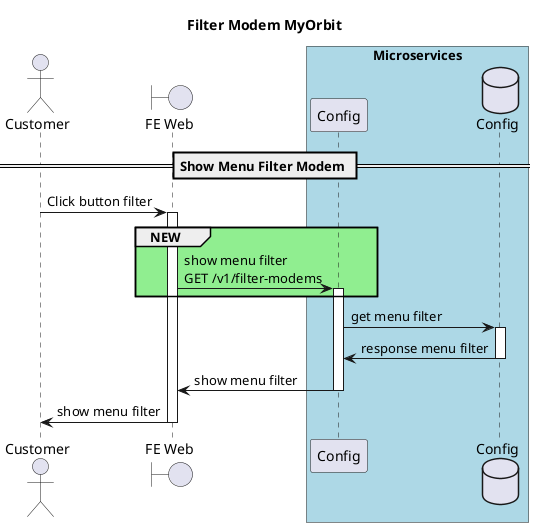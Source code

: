 @startuml blog
title "Filter Modem MyOrbit"


actor "Customer" as C
boundary "FE Web" as FE
box "Microservices" #LightBlue
participant "Config" as Config
database "Config" as DBPConfig
end box

' box "BAU" #LightPink
' participant "Package" as Package
' end box
' database "Pimcore" as DBPimcore

== Show Menu Filter Modem ==

C -> FE : Click button filter
activate FE
group #LightGreen NEW
FE -> Config ++ : show menu filter \nGET /v1/filter-modems
end
Config -> DBPConfig ++ : get menu filter
DBPConfig -> Config -- : response menu filter
Config -> FE --: show menu filter
FE -> C --: show menu filter

' == Filter Modem ==
' C -> FE ++: Click button Apply on pop up "Filter Modem"
' group #LightGreen NEW
' FE -> Package ++ : filter modem \nPOST package-lumen/v1/products/{category_id}
' end
' Package -> DBPimcore ++: get list data modem
' DBPimcore --> Package --: response list data modem
' Package --> FE -- : response list data modem
' FE -> C --: show list data modem
@enduml